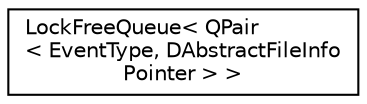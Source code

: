 digraph "类继承关系图"
{
  edge [fontname="Helvetica",fontsize="10",labelfontname="Helvetica",labelfontsize="10"];
  node [fontname="Helvetica",fontsize="10",shape=record];
  rankdir="LR";
  Node0 [label="LockFreeQueue\< QPair\l\< EventType, DAbstractFileInfo\lPointer \> \>",height=0.2,width=0.4,color="black", fillcolor="white", style="filled",URL="$class_lock_free_queue.html"];
}
